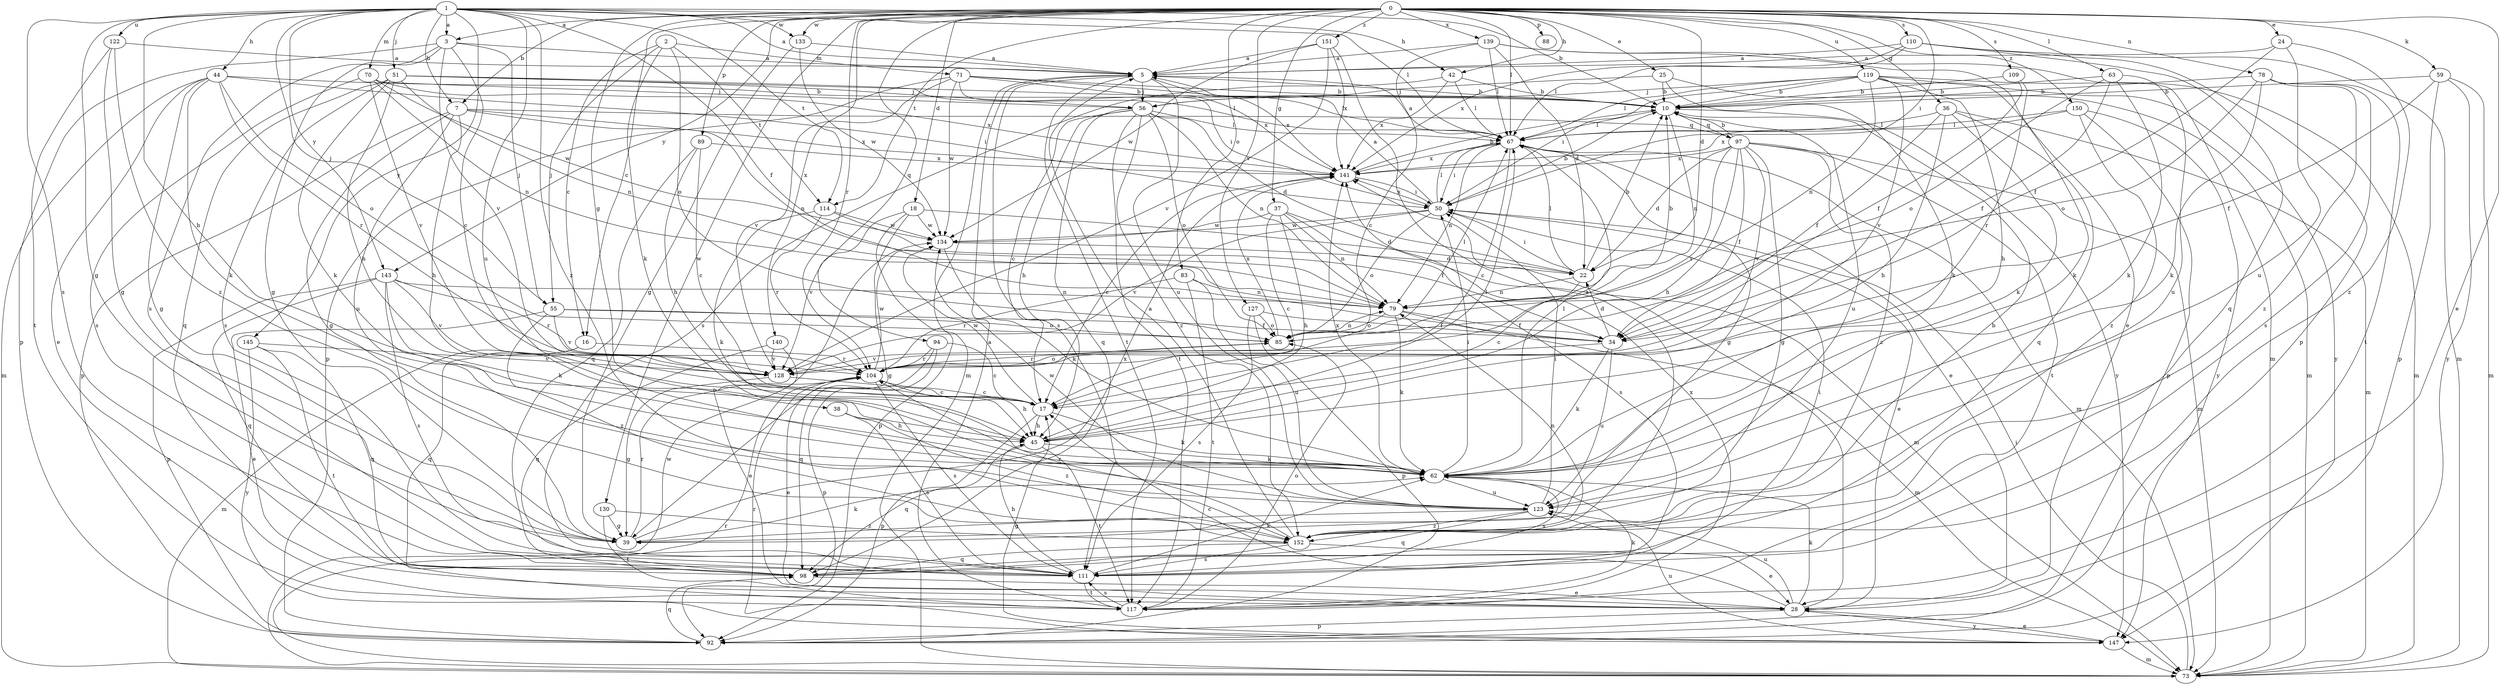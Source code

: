 strict digraph  {
0;
1;
2;
3;
5;
7;
10;
16;
17;
18;
22;
24;
25;
28;
34;
36;
37;
38;
39;
42;
44;
45;
50;
51;
55;
56;
59;
62;
63;
67;
70;
71;
73;
78;
79;
83;
85;
88;
89;
92;
94;
97;
98;
104;
109;
110;
111;
114;
117;
119;
122;
123;
127;
128;
130;
133;
134;
139;
140;
141;
143;
145;
147;
150;
151;
152;
0 -> 3  [label=a];
0 -> 7  [label=b];
0 -> 16  [label=c];
0 -> 18  [label=d];
0 -> 22  [label=d];
0 -> 24  [label=e];
0 -> 25  [label=e];
0 -> 28  [label=e];
0 -> 36  [label=g];
0 -> 37  [label=g];
0 -> 38  [label=g];
0 -> 42  [label=h];
0 -> 50  [label=i];
0 -> 59  [label=k];
0 -> 63  [label=l];
0 -> 67  [label=l];
0 -> 78  [label=n];
0 -> 83  [label=o];
0 -> 88  [label=p];
0 -> 89  [label=p];
0 -> 94  [label=q];
0 -> 104  [label=r];
0 -> 109  [label=s];
0 -> 110  [label=s];
0 -> 114  [label=t];
0 -> 119  [label=u];
0 -> 127  [label=v];
0 -> 130  [label=w];
0 -> 133  [label=w];
0 -> 139  [label=x];
0 -> 140  [label=x];
0 -> 143  [label=y];
0 -> 150  [label=z];
0 -> 151  [label=z];
1 -> 3  [label=a];
1 -> 5  [label=a];
1 -> 7  [label=b];
1 -> 10  [label=b];
1 -> 34  [label=f];
1 -> 39  [label=g];
1 -> 42  [label=h];
1 -> 44  [label=h];
1 -> 45  [label=h];
1 -> 51  [label=j];
1 -> 55  [label=j];
1 -> 67  [label=l];
1 -> 70  [label=m];
1 -> 111  [label=s];
1 -> 114  [label=t];
1 -> 122  [label=u];
1 -> 123  [label=u];
1 -> 133  [label=w];
1 -> 143  [label=y];
1 -> 145  [label=y];
1 -> 152  [label=z];
2 -> 16  [label=c];
2 -> 55  [label=j];
2 -> 62  [label=k];
2 -> 71  [label=m];
2 -> 85  [label=o];
2 -> 114  [label=t];
3 -> 5  [label=a];
3 -> 17  [label=c];
3 -> 39  [label=g];
3 -> 55  [label=j];
3 -> 92  [label=p];
3 -> 111  [label=s];
3 -> 128  [label=v];
5 -> 10  [label=b];
5 -> 56  [label=j];
5 -> 73  [label=m];
5 -> 111  [label=s];
5 -> 117  [label=t];
5 -> 123  [label=u];
5 -> 141  [label=x];
7 -> 39  [label=g];
7 -> 45  [label=h];
7 -> 79  [label=n];
7 -> 92  [label=p];
7 -> 97  [label=q];
7 -> 123  [label=u];
7 -> 141  [label=x];
10 -> 67  [label=l];
10 -> 79  [label=n];
10 -> 97  [label=q];
10 -> 123  [label=u];
10 -> 147  [label=y];
16 -> 73  [label=m];
16 -> 98  [label=q];
16 -> 104  [label=r];
17 -> 45  [label=h];
17 -> 62  [label=k];
17 -> 92  [label=p];
17 -> 134  [label=w];
18 -> 22  [label=d];
18 -> 39  [label=g];
18 -> 92  [label=p];
18 -> 128  [label=v];
18 -> 134  [label=w];
22 -> 10  [label=b];
22 -> 17  [label=c];
22 -> 50  [label=i];
22 -> 67  [label=l];
22 -> 79  [label=n];
24 -> 5  [label=a];
24 -> 34  [label=f];
24 -> 123  [label=u];
24 -> 152  [label=z];
25 -> 10  [label=b];
25 -> 56  [label=j];
25 -> 62  [label=k];
25 -> 73  [label=m];
28 -> 17  [label=c];
28 -> 62  [label=k];
28 -> 92  [label=p];
28 -> 123  [label=u];
28 -> 141  [label=x];
28 -> 147  [label=y];
34 -> 22  [label=d];
34 -> 62  [label=k];
34 -> 123  [label=u];
34 -> 128  [label=v];
36 -> 34  [label=f];
36 -> 45  [label=h];
36 -> 62  [label=k];
36 -> 67  [label=l];
36 -> 73  [label=m];
36 -> 98  [label=q];
37 -> 17  [label=c];
37 -> 45  [label=h];
37 -> 73  [label=m];
37 -> 79  [label=n];
37 -> 111  [label=s];
37 -> 134  [label=w];
38 -> 45  [label=h];
38 -> 111  [label=s];
38 -> 152  [label=z];
39 -> 62  [label=k];
39 -> 104  [label=r];
39 -> 141  [label=x];
42 -> 10  [label=b];
42 -> 67  [label=l];
42 -> 111  [label=s];
42 -> 141  [label=x];
44 -> 10  [label=b];
44 -> 28  [label=e];
44 -> 39  [label=g];
44 -> 50  [label=i];
44 -> 62  [label=k];
44 -> 73  [label=m];
44 -> 85  [label=o];
44 -> 104  [label=r];
45 -> 62  [label=k];
45 -> 67  [label=l];
45 -> 98  [label=q];
45 -> 117  [label=t];
50 -> 5  [label=a];
50 -> 10  [label=b];
50 -> 28  [label=e];
50 -> 67  [label=l];
50 -> 85  [label=o];
50 -> 128  [label=v];
50 -> 134  [label=w];
50 -> 141  [label=x];
51 -> 10  [label=b];
51 -> 45  [label=h];
51 -> 56  [label=j];
51 -> 62  [label=k];
51 -> 67  [label=l];
51 -> 79  [label=n];
51 -> 98  [label=q];
51 -> 111  [label=s];
55 -> 28  [label=e];
55 -> 34  [label=f];
55 -> 85  [label=o];
55 -> 128  [label=v];
55 -> 152  [label=z];
56 -> 17  [label=c];
56 -> 22  [label=d];
56 -> 45  [label=h];
56 -> 67  [label=l];
56 -> 79  [label=n];
56 -> 85  [label=o];
56 -> 98  [label=q];
56 -> 117  [label=t];
56 -> 152  [label=z];
59 -> 10  [label=b];
59 -> 34  [label=f];
59 -> 73  [label=m];
59 -> 92  [label=p];
59 -> 147  [label=y];
62 -> 50  [label=i];
62 -> 67  [label=l];
62 -> 111  [label=s];
62 -> 123  [label=u];
62 -> 141  [label=x];
63 -> 10  [label=b];
63 -> 34  [label=f];
63 -> 62  [label=k];
63 -> 85  [label=o];
63 -> 123  [label=u];
67 -> 5  [label=a];
67 -> 17  [label=c];
67 -> 28  [label=e];
67 -> 39  [label=g];
67 -> 50  [label=i];
67 -> 73  [label=m];
67 -> 79  [label=n];
67 -> 141  [label=x];
70 -> 56  [label=j];
70 -> 79  [label=n];
70 -> 111  [label=s];
70 -> 128  [label=v];
70 -> 134  [label=w];
70 -> 141  [label=x];
71 -> 10  [label=b];
71 -> 50  [label=i];
71 -> 67  [label=l];
71 -> 92  [label=p];
71 -> 128  [label=v];
71 -> 134  [label=w];
71 -> 141  [label=x];
73 -> 50  [label=i];
73 -> 104  [label=r];
73 -> 134  [label=w];
78 -> 10  [label=b];
78 -> 62  [label=k];
78 -> 85  [label=o];
78 -> 111  [label=s];
78 -> 117  [label=t];
78 -> 152  [label=z];
79 -> 10  [label=b];
79 -> 34  [label=f];
79 -> 62  [label=k];
79 -> 73  [label=m];
79 -> 85  [label=o];
83 -> 79  [label=n];
83 -> 104  [label=r];
83 -> 117  [label=t];
83 -> 123  [label=u];
85 -> 67  [label=l];
85 -> 79  [label=n];
85 -> 104  [label=r];
85 -> 141  [label=x];
89 -> 17  [label=c];
89 -> 45  [label=h];
89 -> 98  [label=q];
89 -> 141  [label=x];
92 -> 98  [label=q];
94 -> 17  [label=c];
94 -> 92  [label=p];
94 -> 98  [label=q];
94 -> 104  [label=r];
97 -> 10  [label=b];
97 -> 22  [label=d];
97 -> 34  [label=f];
97 -> 39  [label=g];
97 -> 45  [label=h];
97 -> 73  [label=m];
97 -> 104  [label=r];
97 -> 117  [label=t];
97 -> 128  [label=v];
97 -> 141  [label=x];
97 -> 152  [label=z];
98 -> 28  [label=e];
104 -> 17  [label=c];
104 -> 28  [label=e];
104 -> 45  [label=h];
104 -> 85  [label=o];
104 -> 111  [label=s];
104 -> 134  [label=w];
109 -> 10  [label=b];
109 -> 34  [label=f];
109 -> 104  [label=r];
110 -> 5  [label=a];
110 -> 67  [label=l];
110 -> 73  [label=m];
110 -> 92  [label=p];
110 -> 98  [label=q];
110 -> 141  [label=x];
111 -> 45  [label=h];
111 -> 50  [label=i];
111 -> 62  [label=k];
111 -> 117  [label=t];
114 -> 34  [label=f];
114 -> 62  [label=k];
114 -> 104  [label=r];
114 -> 134  [label=w];
117 -> 5  [label=a];
117 -> 62  [label=k];
117 -> 85  [label=o];
117 -> 111  [label=s];
117 -> 141  [label=x];
119 -> 10  [label=b];
119 -> 45  [label=h];
119 -> 50  [label=i];
119 -> 56  [label=j];
119 -> 62  [label=k];
119 -> 67  [label=l];
119 -> 73  [label=m];
119 -> 79  [label=n];
119 -> 128  [label=v];
119 -> 147  [label=y];
122 -> 5  [label=a];
122 -> 39  [label=g];
122 -> 117  [label=t];
122 -> 152  [label=z];
123 -> 39  [label=g];
123 -> 50  [label=i];
123 -> 98  [label=q];
123 -> 134  [label=w];
123 -> 152  [label=z];
127 -> 34  [label=f];
127 -> 85  [label=o];
127 -> 92  [label=p];
127 -> 111  [label=s];
128 -> 17  [label=c];
128 -> 39  [label=g];
130 -> 39  [label=g];
130 -> 117  [label=t];
130 -> 152  [label=z];
133 -> 5  [label=a];
133 -> 39  [label=g];
133 -> 134  [label=w];
134 -> 22  [label=d];
134 -> 62  [label=k];
139 -> 5  [label=a];
139 -> 17  [label=c];
139 -> 22  [label=d];
139 -> 28  [label=e];
139 -> 67  [label=l];
139 -> 73  [label=m];
140 -> 28  [label=e];
140 -> 98  [label=q];
140 -> 128  [label=v];
141 -> 10  [label=b];
141 -> 17  [label=c];
141 -> 50  [label=i];
143 -> 62  [label=k];
143 -> 79  [label=n];
143 -> 92  [label=p];
143 -> 98  [label=q];
143 -> 104  [label=r];
143 -> 111  [label=s];
143 -> 128  [label=v];
145 -> 98  [label=q];
145 -> 117  [label=t];
145 -> 128  [label=v];
145 -> 147  [label=y];
147 -> 17  [label=c];
147 -> 28  [label=e];
147 -> 73  [label=m];
147 -> 104  [label=r];
147 -> 123  [label=u];
150 -> 67  [label=l];
150 -> 92  [label=p];
150 -> 141  [label=x];
150 -> 147  [label=y];
150 -> 152  [label=z];
151 -> 5  [label=a];
151 -> 128  [label=v];
151 -> 134  [label=w];
151 -> 141  [label=x];
151 -> 152  [label=z];
152 -> 5  [label=a];
152 -> 10  [label=b];
152 -> 28  [label=e];
152 -> 79  [label=n];
152 -> 98  [label=q];
152 -> 104  [label=r];
152 -> 111  [label=s];
}
